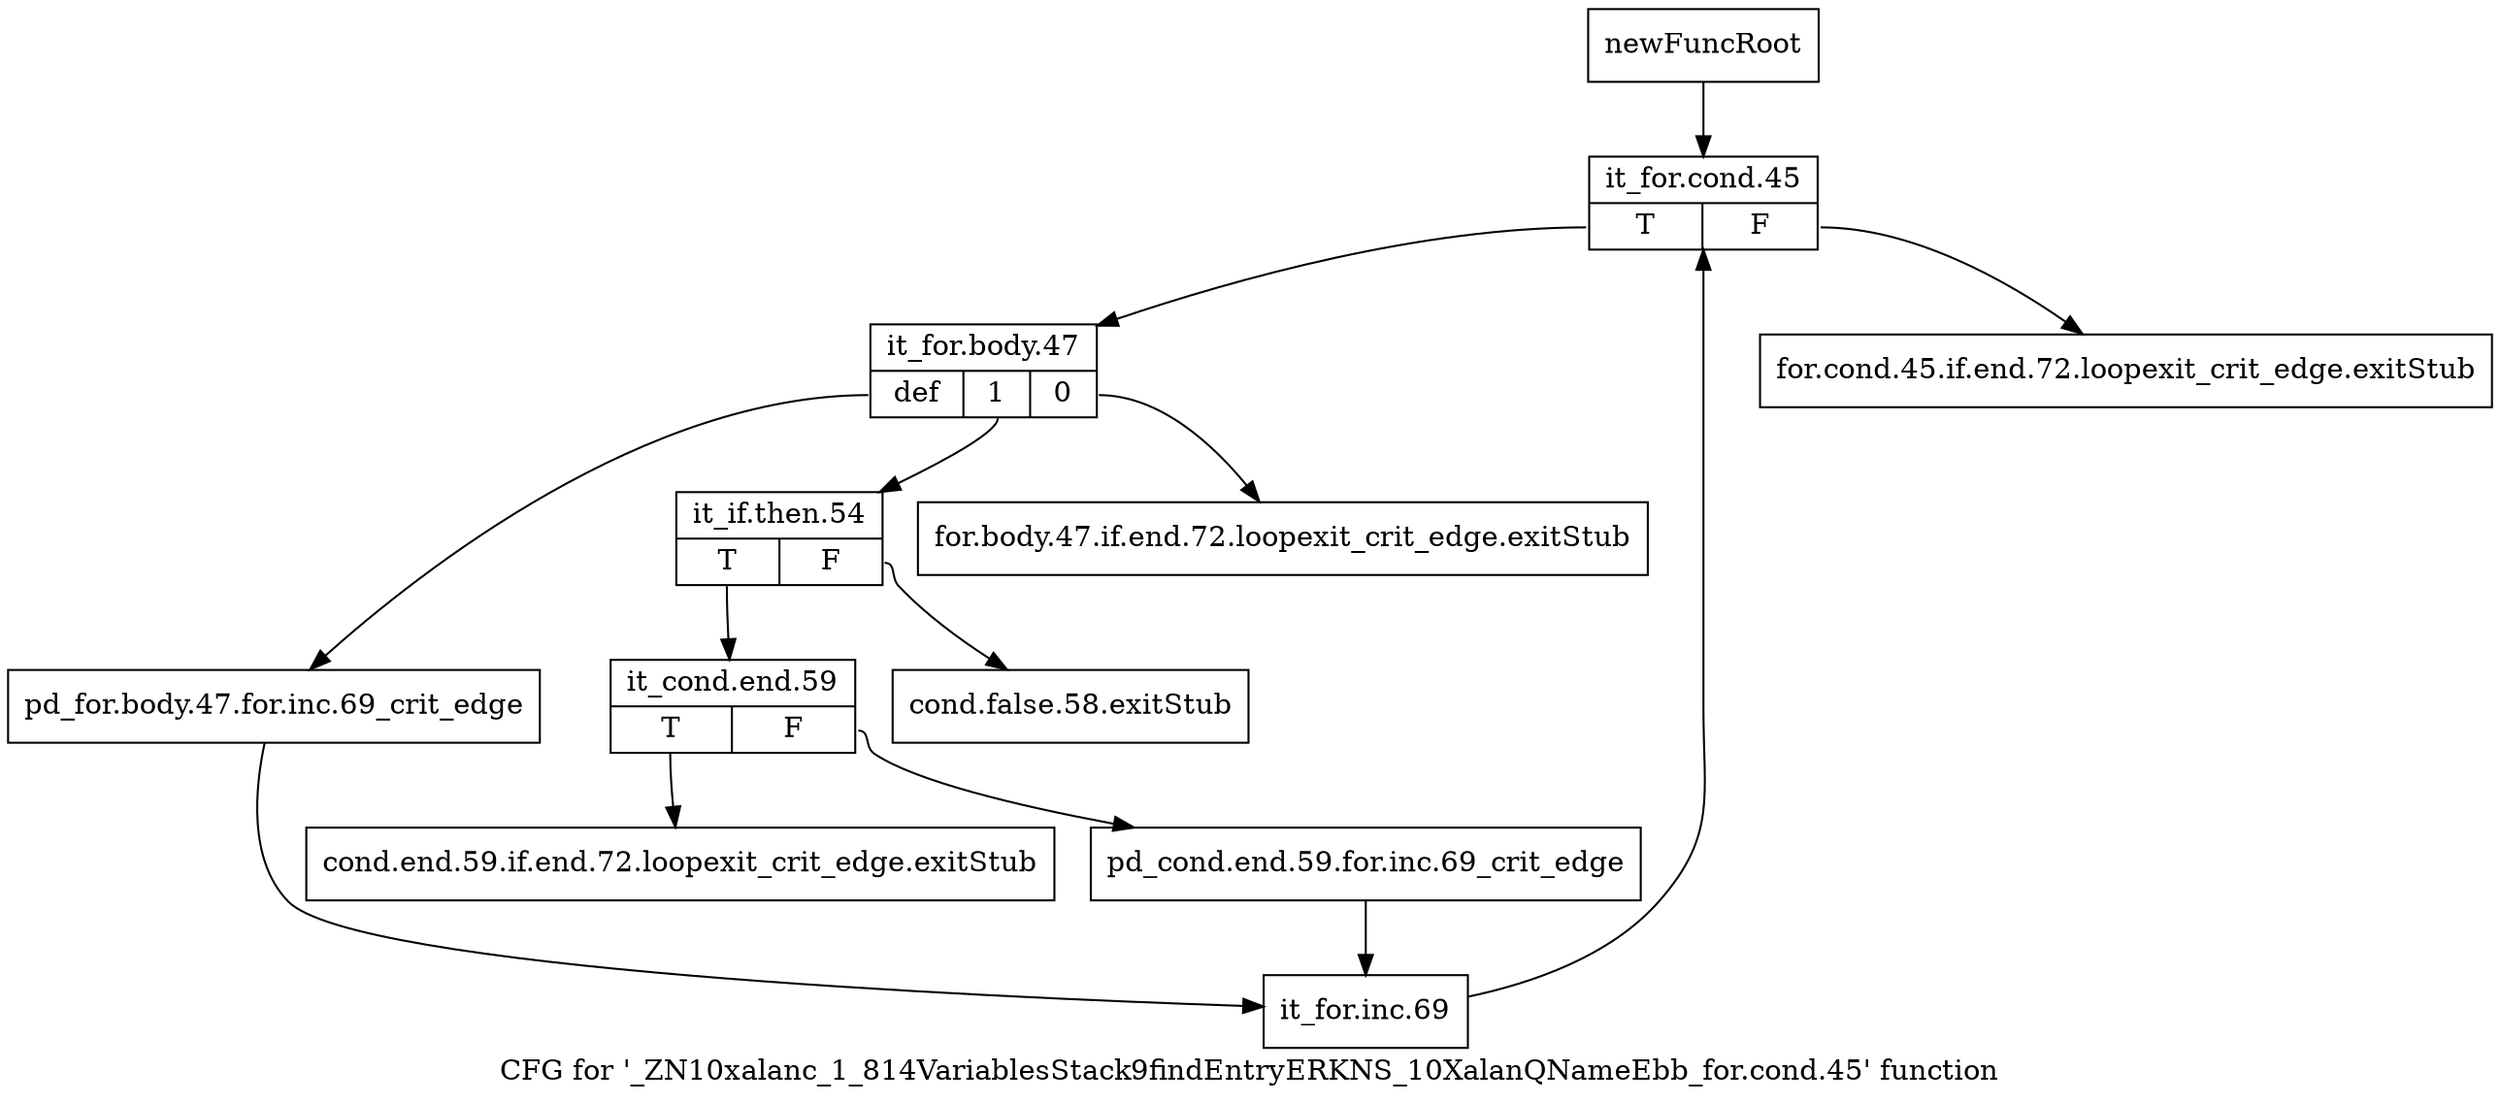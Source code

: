 digraph "CFG for '_ZN10xalanc_1_814VariablesStack9findEntryERKNS_10XalanQNameEbb_for.cond.45' function" {
	label="CFG for '_ZN10xalanc_1_814VariablesStack9findEntryERKNS_10XalanQNameEbb_for.cond.45' function";

	Node0xa0be430 [shape=record,label="{newFuncRoot}"];
	Node0xa0be430 -> Node0xa0be5c0;
	Node0xa0be480 [shape=record,label="{for.cond.45.if.end.72.loopexit_crit_edge.exitStub}"];
	Node0xa0be4d0 [shape=record,label="{for.body.47.if.end.72.loopexit_crit_edge.exitStub}"];
	Node0xa0be520 [shape=record,label="{cond.false.58.exitStub}"];
	Node0xa0be570 [shape=record,label="{cond.end.59.if.end.72.loopexit_crit_edge.exitStub}"];
	Node0xa0be5c0 [shape=record,label="{it_for.cond.45|{<s0>T|<s1>F}}"];
	Node0xa0be5c0:s0 -> Node0xa0be610;
	Node0xa0be5c0:s1 -> Node0xa0be480;
	Node0xa0be610 [shape=record,label="{it_for.body.47|{<s0>def|<s1>1|<s2>0}}"];
	Node0xa0be610:s0 -> Node0xa0bec60;
	Node0xa0be610:s1 -> Node0xa0be660;
	Node0xa0be610:s2 -> Node0xa0be4d0;
	Node0xa0be660 [shape=record,label="{it_if.then.54|{<s0>T|<s1>F}}"];
	Node0xa0be660:s0 -> Node0xa0be6b0;
	Node0xa0be660:s1 -> Node0xa0be520;
	Node0xa0be6b0 [shape=record,label="{it_cond.end.59|{<s0>T|<s1>F}}"];
	Node0xa0be6b0:s0 -> Node0xa0be570;
	Node0xa0be6b0:s1 -> Node0xa0bec10;
	Node0xa0bec10 [shape=record,label="{pd_cond.end.59.for.inc.69_crit_edge}"];
	Node0xa0bec10 -> Node0xa0becb0;
	Node0xa0bec60 [shape=record,label="{pd_for.body.47.for.inc.69_crit_edge}"];
	Node0xa0bec60 -> Node0xa0becb0;
	Node0xa0becb0 [shape=record,label="{it_for.inc.69}"];
	Node0xa0becb0 -> Node0xa0be5c0;
}
